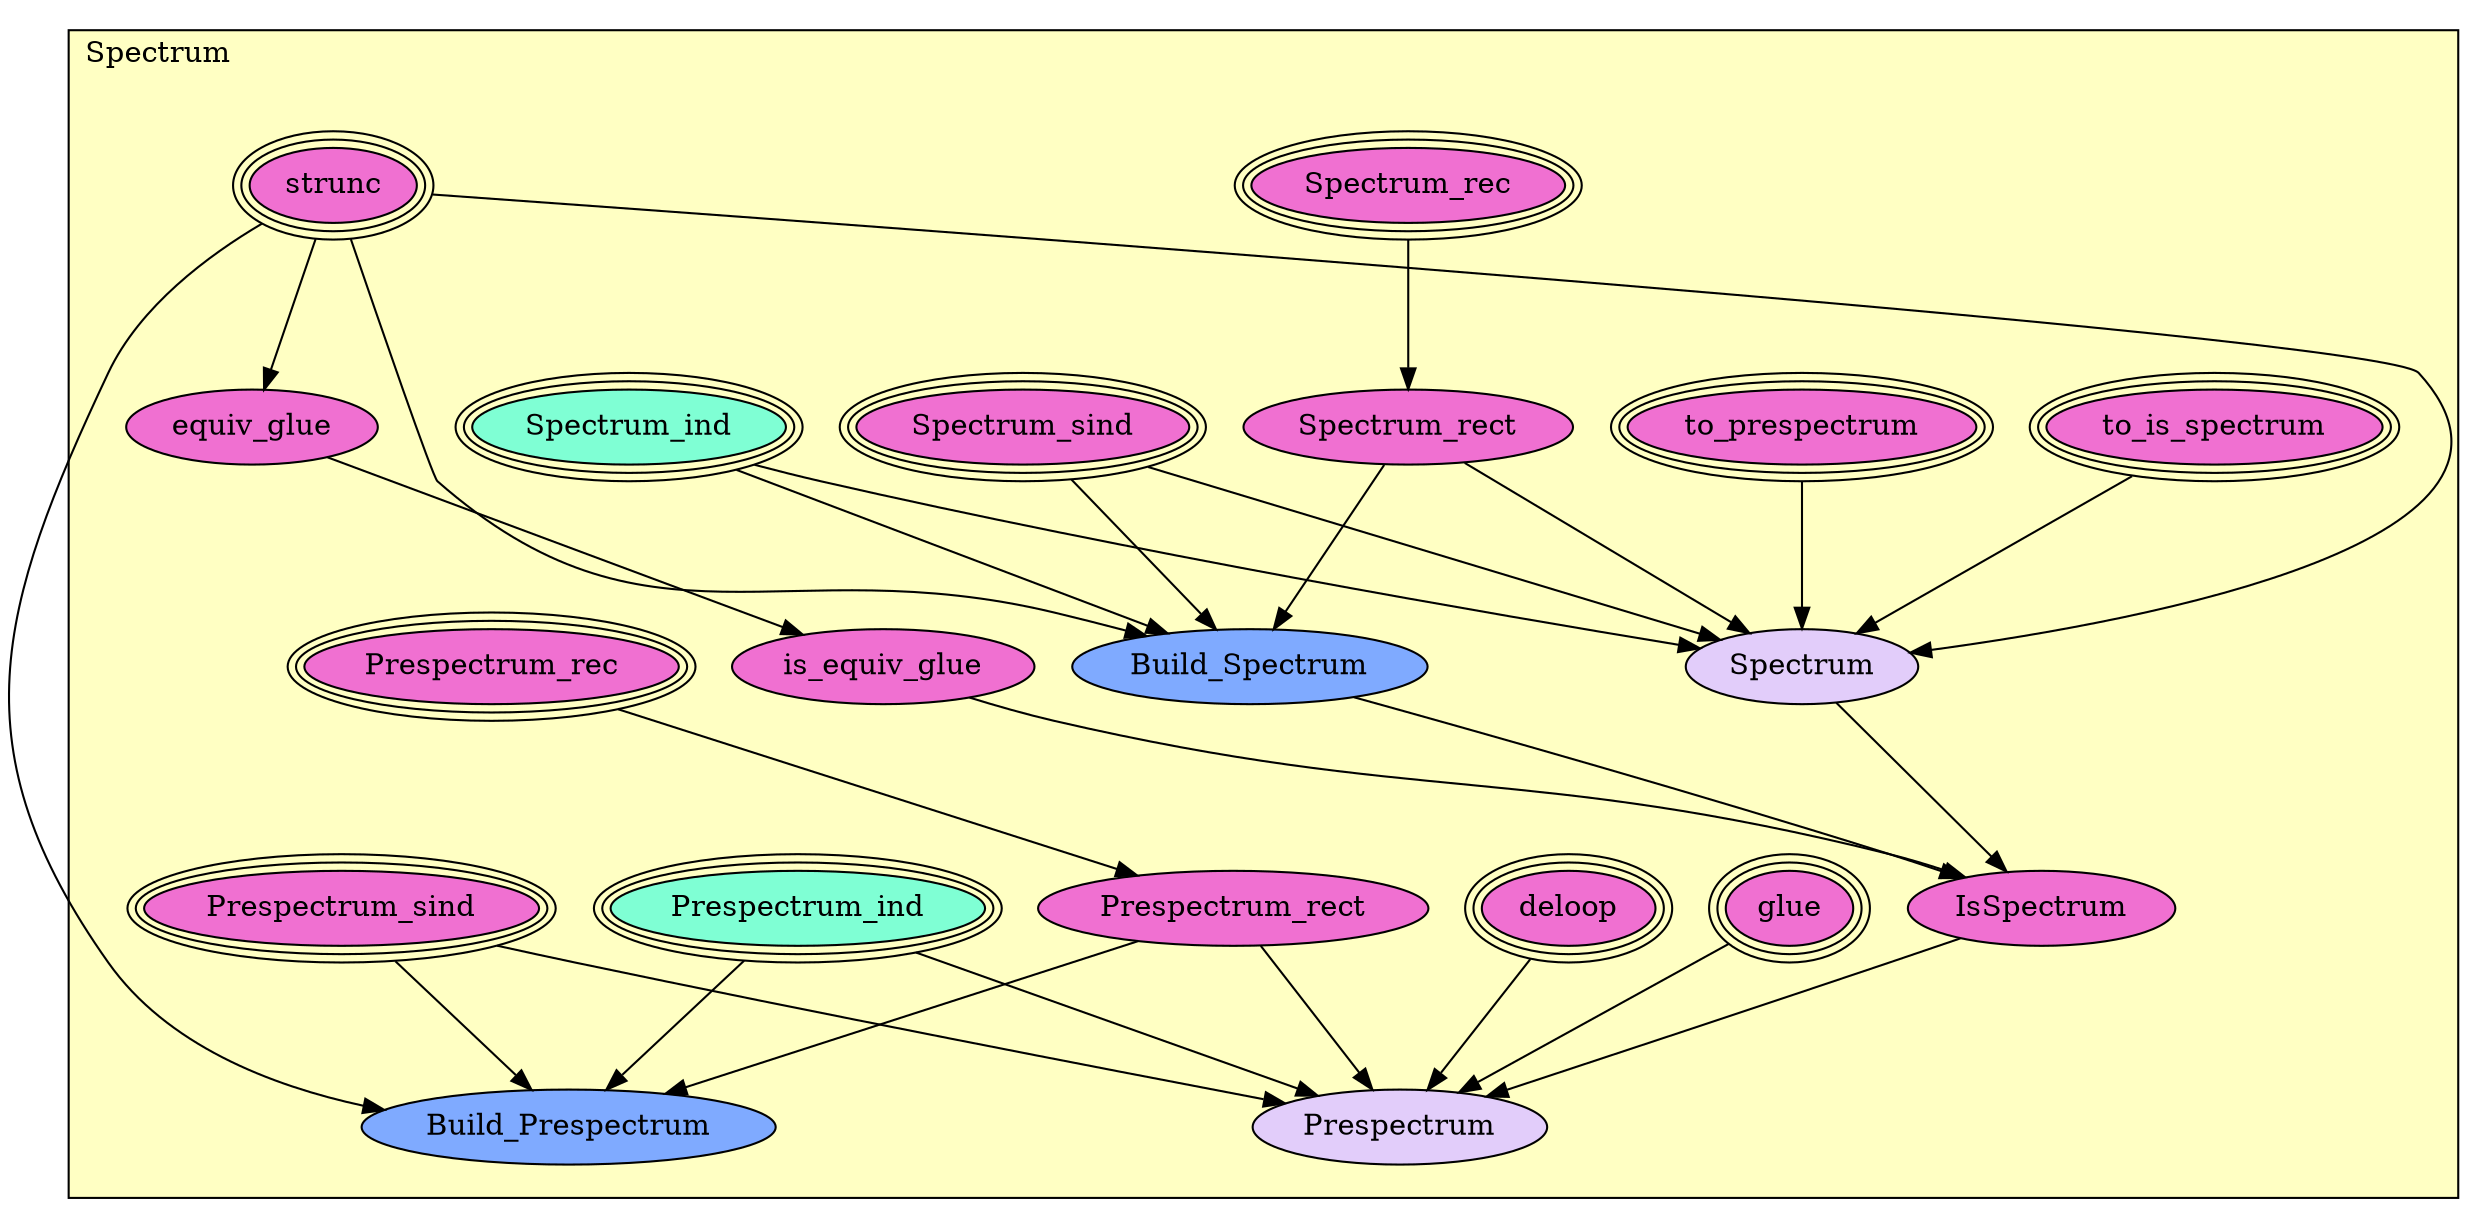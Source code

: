 digraph HoTT_Spectra_Spectrum {
  graph [ratio=0.5]
  node [style=filled]
Spectrum_strunc [label="strunc", URL=<Spectrum.html#strunc>, peripheries=3, fillcolor="#F070D1"] ;
Spectrum_to_is_spectrum [label="to_is_spectrum", URL=<Spectrum.html#to_is_spectrum>, peripheries=3, fillcolor="#F070D1"] ;
Spectrum_to_prespectrum [label="to_prespectrum", URL=<Spectrum.html#to_prespectrum>, peripheries=3, fillcolor="#F070D1"] ;
Spectrum_Spectrum_sind [label="Spectrum_sind", URL=<Spectrum.html#Spectrum_sind>, peripheries=3, fillcolor="#F070D1"] ;
Spectrum_Spectrum_rec [label="Spectrum_rec", URL=<Spectrum.html#Spectrum_rec>, peripheries=3, fillcolor="#F070D1"] ;
Spectrum_Spectrum_ind [label="Spectrum_ind", URL=<Spectrum.html#Spectrum_ind>, peripheries=3, fillcolor="#7FFFD4"] ;
Spectrum_Spectrum_rect [label="Spectrum_rect", URL=<Spectrum.html#Spectrum_rect>, fillcolor="#F070D1"] ;
Spectrum_Build_Spectrum [label="Build_Spectrum", URL=<Spectrum.html#Build_Spectrum>, fillcolor="#7FAAFF"] ;
Spectrum_Spectrum [label="Spectrum", URL=<Spectrum.html#Spectrum>, fillcolor="#E2CDFA"] ;
Spectrum_equiv_glue [label="equiv_glue", URL=<Spectrum.html#equiv_glue>, fillcolor="#F070D1"] ;
Spectrum_is_equiv_glue [label="is_equiv_glue", URL=<Spectrum.html#is_equiv_glue>, fillcolor="#F070D1"] ;
Spectrum_IsSpectrum [label="IsSpectrum", URL=<Spectrum.html#IsSpectrum>, fillcolor="#F070D1"] ;
Spectrum_glue [label="glue", URL=<Spectrum.html#glue>, peripheries=3, fillcolor="#F070D1"] ;
Spectrum_deloop [label="deloop", URL=<Spectrum.html#deloop>, peripheries=3, fillcolor="#F070D1"] ;
Spectrum_Prespectrum_sind [label="Prespectrum_sind", URL=<Spectrum.html#Prespectrum_sind>, peripheries=3, fillcolor="#F070D1"] ;
Spectrum_Prespectrum_rec [label="Prespectrum_rec", URL=<Spectrum.html#Prespectrum_rec>, peripheries=3, fillcolor="#F070D1"] ;
Spectrum_Prespectrum_ind [label="Prespectrum_ind", URL=<Spectrum.html#Prespectrum_ind>, peripheries=3, fillcolor="#7FFFD4"] ;
Spectrum_Prespectrum_rect [label="Prespectrum_rect", URL=<Spectrum.html#Prespectrum_rect>, fillcolor="#F070D1"] ;
Spectrum_Build_Prespectrum [label="Build_Prespectrum", URL=<Spectrum.html#Build_Prespectrum>, fillcolor="#7FAAFF"] ;
Spectrum_Prespectrum [label="Prespectrum", URL=<Spectrum.html#Prespectrum>, fillcolor="#E2CDFA"] ;
  Spectrum_strunc -> Spectrum_Build_Spectrum [] ;
  Spectrum_strunc -> Spectrum_Spectrum [] ;
  Spectrum_strunc -> Spectrum_equiv_glue [] ;
  Spectrum_strunc -> Spectrum_Build_Prespectrum [] ;
  Spectrum_to_is_spectrum -> Spectrum_Spectrum [] ;
  Spectrum_to_prespectrum -> Spectrum_Spectrum [] ;
  Spectrum_Spectrum_sind -> Spectrum_Build_Spectrum [] ;
  Spectrum_Spectrum_sind -> Spectrum_Spectrum [] ;
  Spectrum_Spectrum_rec -> Spectrum_Spectrum_rect [] ;
  Spectrum_Spectrum_ind -> Spectrum_Build_Spectrum [] ;
  Spectrum_Spectrum_ind -> Spectrum_Spectrum [] ;
  Spectrum_Spectrum_rect -> Spectrum_Build_Spectrum [] ;
  Spectrum_Spectrum_rect -> Spectrum_Spectrum [] ;
  Spectrum_Build_Spectrum -> Spectrum_IsSpectrum [] ;
  Spectrum_Spectrum -> Spectrum_IsSpectrum [] ;
  Spectrum_equiv_glue -> Spectrum_is_equiv_glue [] ;
  Spectrum_is_equiv_glue -> Spectrum_IsSpectrum [] ;
  Spectrum_IsSpectrum -> Spectrum_Prespectrum [] ;
  Spectrum_glue -> Spectrum_Prespectrum [] ;
  Spectrum_deloop -> Spectrum_Prespectrum [] ;
  Spectrum_Prespectrum_sind -> Spectrum_Build_Prespectrum [] ;
  Spectrum_Prespectrum_sind -> Spectrum_Prespectrum [] ;
  Spectrum_Prespectrum_rec -> Spectrum_Prespectrum_rect [] ;
  Spectrum_Prespectrum_ind -> Spectrum_Build_Prespectrum [] ;
  Spectrum_Prespectrum_ind -> Spectrum_Prespectrum [] ;
  Spectrum_Prespectrum_rect -> Spectrum_Build_Prespectrum [] ;
  Spectrum_Prespectrum_rect -> Spectrum_Prespectrum [] ;
subgraph cluster_Spectrum { label="Spectrum"; fillcolor="#FFFFC3"; labeljust=l; style=filled 
Spectrum_Prespectrum; Spectrum_Build_Prespectrum; Spectrum_Prespectrum_rect; Spectrum_Prespectrum_ind; Spectrum_Prespectrum_rec; Spectrum_Prespectrum_sind; Spectrum_deloop; Spectrum_glue; Spectrum_IsSpectrum; Spectrum_is_equiv_glue; Spectrum_equiv_glue; Spectrum_Spectrum; Spectrum_Build_Spectrum; Spectrum_Spectrum_rect; Spectrum_Spectrum_ind; Spectrum_Spectrum_rec; Spectrum_Spectrum_sind; Spectrum_to_prespectrum; Spectrum_to_is_spectrum; Spectrum_strunc; };
} /* END */
